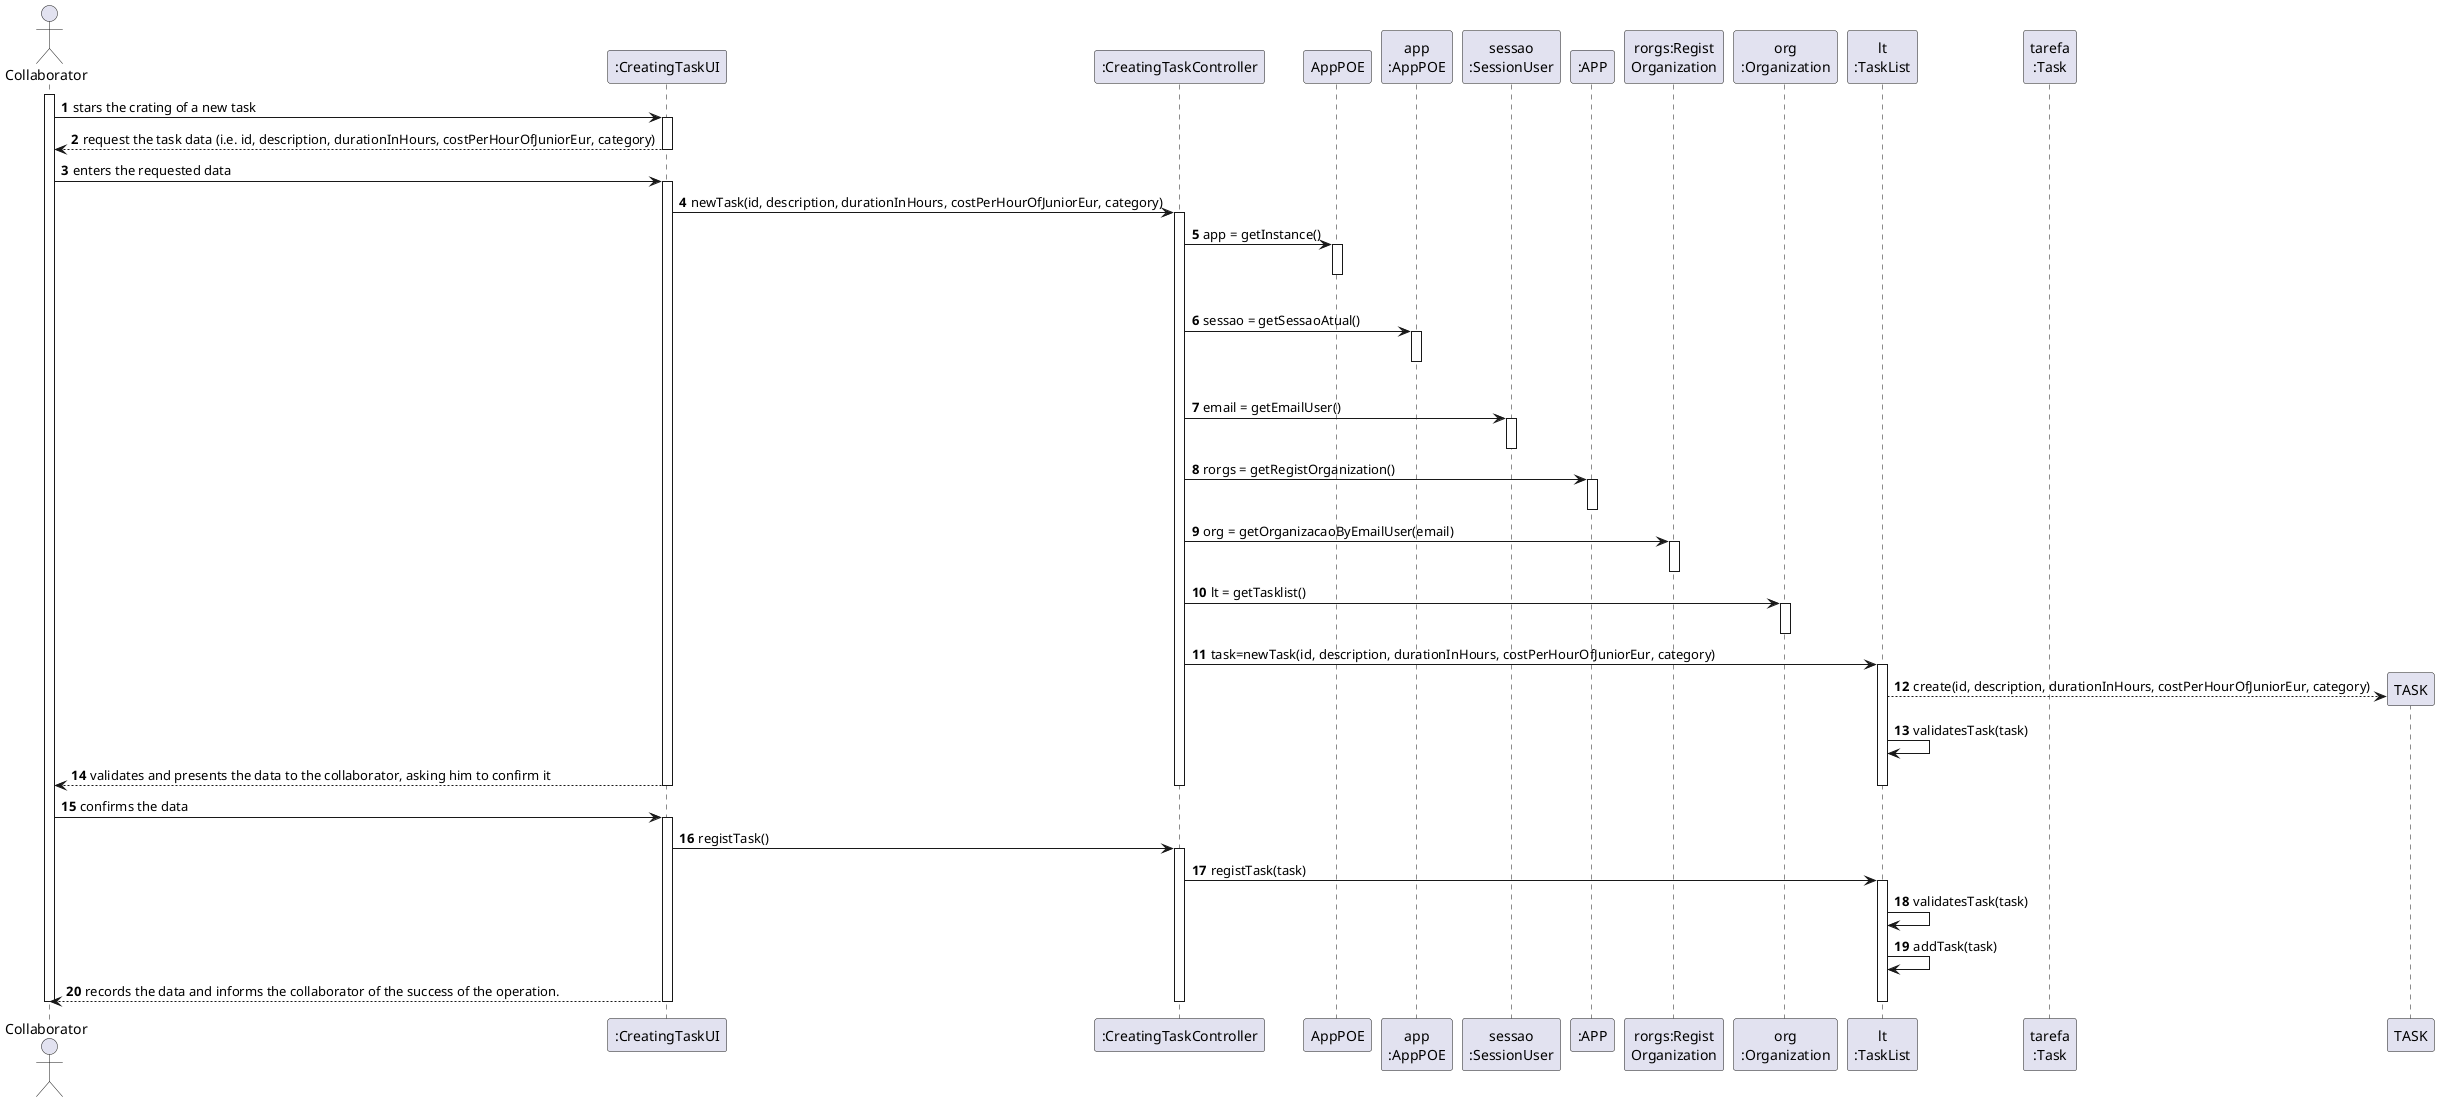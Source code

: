 @startuml
autonumber
'hide footbox
actor Collaborator as C

participant ":CreatingTaskUI" as UI
participant ":CreatingTaskController" as CTRL
participant "AppPOE" as _APPOE
participant "app\n:AppPOE" as APPOE
participant "sessao\n:SessionUser" as SESSAO
participant ":APP" as APP
participant "rorgs:Regist\nOrganization" as RORGS
participant "org\n:Organization" as ORG
participant "lt\n:TaskList" as LTASKS
participant "tarefa\n:Task" as TAREFA

activate C
C -> UI : stars the crating of a new task
activate UI
UI --> C : request the task data (i.e. id, description, durationInHours, costPerHourOfJuniorEur, category)
deactivate UI

C -> UI : enters the requested data
activate UI

UI -> CTRL : newTask(id, description, durationInHours, costPerHourOfJuniorEur, category)
activate CTRL

CTRL -> _APPOE: app = getInstance()
activate _APPOE
|||
deactivate _APPOE

CTRL -> APPOE: sessao = getSessaoAtual()
activate APPOE
|||
deactivate APPOE

CTRL -> SESSAO: email = getEmailUser()
activate SESSAO
deactivate SESSAO

CTRL -> APP: rorgs = getRegistOrganization()
activate APP
deactivate APP

CTRL -> RORGS: org = getOrganizacaoByEmailUser(email)
activate RORGS
deactivate RORGS

CTRL -> ORG: lt = getTasklist()
activate ORG
deactivate ORG

CTRL -> LTASKS: task=newTask(id, description, durationInHours, costPerHourOfJuniorEur, category)
activate LTASKS

LTASKS --> TASK**: create(id, description, durationInHours, costPerHourOfJuniorEur, category)
LTASKS -> LTASKS: validatesTask(task)

UI --> C: validates and presents the data to the collaborator, asking him to confirm it
deactivate LTASKS
deactivate CTRL
deactivate UI

C -> UI : confirms the data
activate UI
UI -> CTRL : registTask()
activate CTRL

CTRL -> LTASKS : registTask(task)
activate LTASKS

LTASKS -> LTASKS: validatesTask(task)
LTASKS -> LTASKS: addTask(task)

UI --> C : records the data and informs the collaborator of the success of the operation.
deactivate LTASKS
deactivate CTRL
deactivate UI

deactivate C

@enduml
